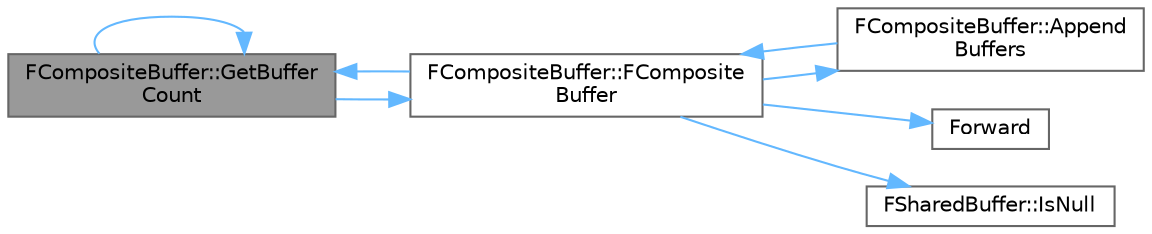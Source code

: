 digraph "FCompositeBuffer::GetBufferCount"
{
 // INTERACTIVE_SVG=YES
 // LATEX_PDF_SIZE
  bgcolor="transparent";
  edge [fontname=Helvetica,fontsize=10,labelfontname=Helvetica,labelfontsize=10];
  node [fontname=Helvetica,fontsize=10,shape=box,height=0.2,width=0.4];
  rankdir="LR";
  Node1 [id="Node000001",label="FCompositeBuffer::GetBuffer\lCount",height=0.2,width=0.4,color="gray40", fillcolor="grey60", style="filled", fontcolor="black",tooltip=" "];
  Node1 -> Node2 [id="edge1_Node000001_Node000002",color="steelblue1",style="solid",tooltip=" "];
  Node2 [id="Node000002",label="FCompositeBuffer::FComposite\lBuffer",height=0.2,width=0.4,color="grey40", fillcolor="white", style="filled",URL="$d3/d5b/classFCompositeBuffer.html#a95bdc07341f882e13a0f2c4adacb9388",tooltip="Construct a composite buffer by concatenating the buffers."];
  Node2 -> Node3 [id="edge2_Node000002_Node000003",color="steelblue1",style="solid",tooltip=" "];
  Node3 [id="Node000003",label="FCompositeBuffer::Append\lBuffers",height=0.2,width=0.4,color="grey40", fillcolor="white", style="filled",URL="$d3/d5b/classFCompositeBuffer.html#a28d66f1a9c7f5fac02d592de7e361a95",tooltip=" "];
  Node3 -> Node2 [id="edge3_Node000003_Node000002",color="steelblue1",style="solid",tooltip=" "];
  Node2 -> Node4 [id="edge4_Node000002_Node000004",color="steelblue1",style="solid",tooltip=" "];
  Node4 [id="Node000004",label="Forward",height=0.2,width=0.4,color="grey40", fillcolor="white", style="filled",URL="$d4/d24/UnrealTemplate_8h.html#a68f280c1d561a8899a1e9e3ea8405d00",tooltip="Forward will cast a reference to an rvalue reference."];
  Node2 -> Node1 [id="edge5_Node000002_Node000001",color="steelblue1",style="solid",tooltip=" "];
  Node2 -> Node5 [id="edge6_Node000002_Node000005",color="steelblue1",style="solid",tooltip=" "];
  Node5 [id="Node000005",label="FSharedBuffer::IsNull",height=0.2,width=0.4,color="grey40", fillcolor="white", style="filled",URL="$d5/d2c/classFSharedBuffer.html#afa6839c73dcf648276958b65d65e9cd3",tooltip="Returns true if this does not point to a buffer owner."];
  Node1 -> Node1 [id="edge7_Node000001_Node000001",color="steelblue1",style="solid",tooltip=" "];
}
